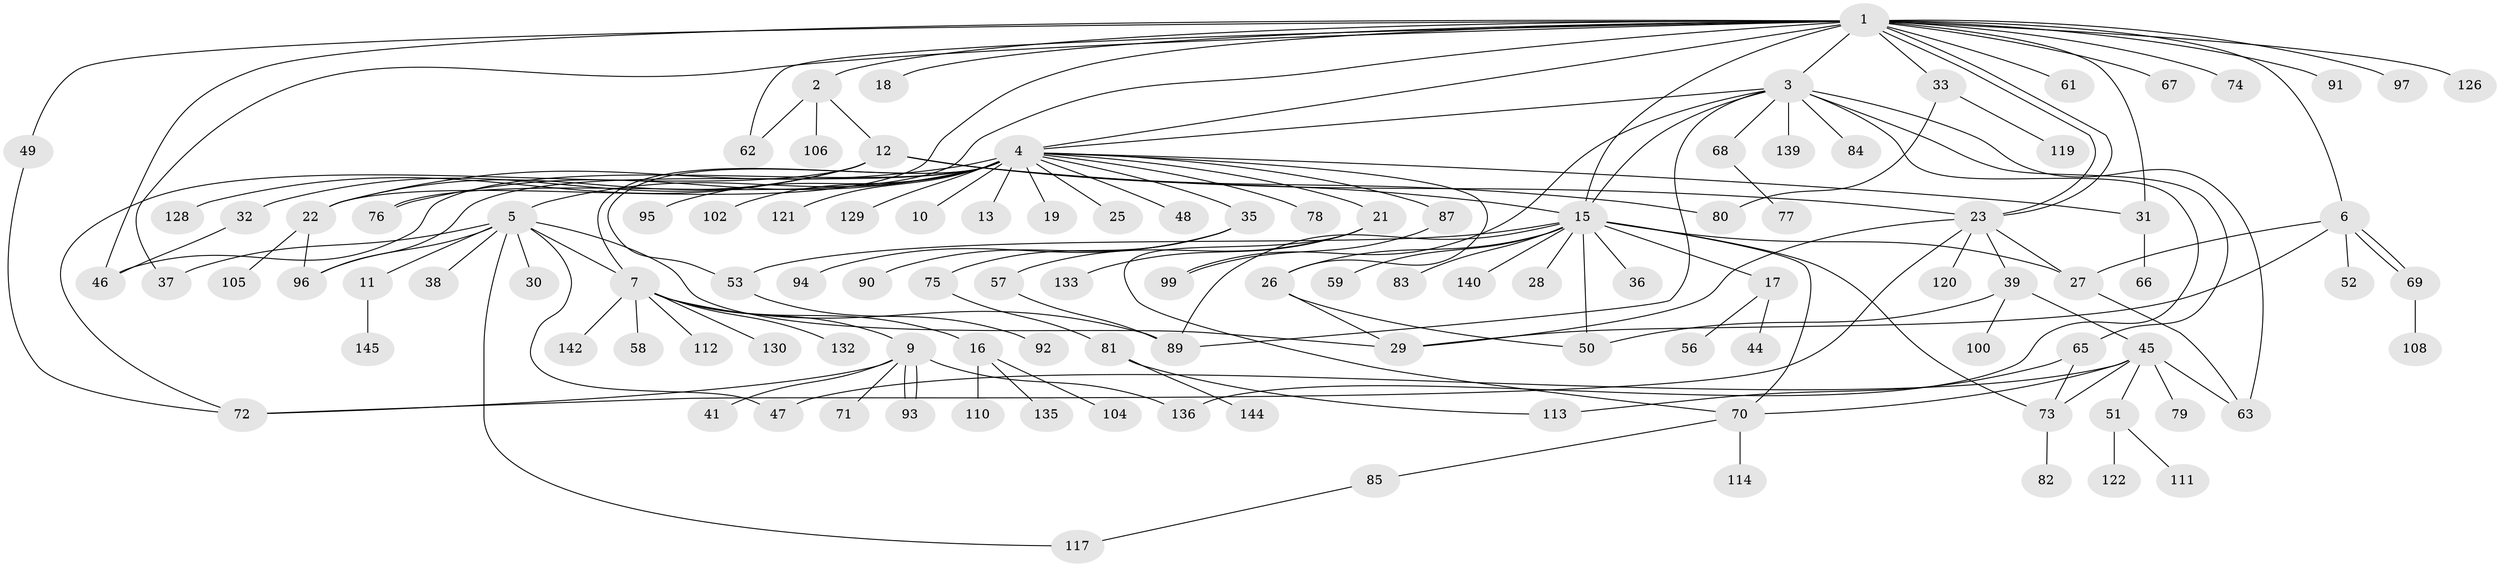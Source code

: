 // Generated by graph-tools (version 1.1) at 2025/23/03/03/25 07:23:53]
// undirected, 113 vertices, 157 edges
graph export_dot {
graph [start="1"]
  node [color=gray90,style=filled];
  1 [super="+34"];
  2 [super="+14"];
  3 [super="+24"];
  4 [super="+137"];
  5 [super="+98"];
  6 [super="+40"];
  7 [super="+8"];
  9 [super="+20"];
  10;
  11;
  12 [super="+64"];
  13;
  15 [super="+43"];
  16 [super="+60"];
  17 [super="+141"];
  18;
  19;
  21 [super="+42"];
  22 [super="+101"];
  23 [super="+86"];
  25;
  26;
  27;
  28;
  29 [super="+103"];
  30;
  31 [super="+143"];
  32;
  33 [super="+55"];
  35 [super="+134"];
  36;
  37 [super="+118"];
  38;
  39 [super="+115"];
  41;
  44;
  45 [super="+54"];
  46 [super="+131"];
  47;
  48;
  49;
  50;
  51;
  52;
  53;
  56;
  57;
  58;
  59;
  61;
  62;
  63;
  65;
  66;
  67;
  68;
  69 [super="+109"];
  70 [super="+88"];
  71;
  72 [super="+124"];
  73;
  74;
  75;
  76;
  77;
  78 [super="+138"];
  79;
  80 [super="+123"];
  81;
  82;
  83;
  84;
  85;
  87;
  89 [super="+127"];
  90;
  91;
  92;
  93;
  94;
  95;
  96 [super="+107"];
  97;
  99;
  100;
  102;
  104;
  105;
  106 [super="+116"];
  108;
  110;
  111;
  112;
  113;
  114;
  117;
  119;
  120;
  121 [super="+125"];
  122;
  126;
  128;
  129;
  130;
  132;
  133;
  135;
  136;
  139;
  140;
  142;
  144;
  145;
  1 -- 2;
  1 -- 3;
  1 -- 4;
  1 -- 6;
  1 -- 15;
  1 -- 18;
  1 -- 22;
  1 -- 23;
  1 -- 23;
  1 -- 31;
  1 -- 33;
  1 -- 49;
  1 -- 61;
  1 -- 62;
  1 -- 67;
  1 -- 74;
  1 -- 76;
  1 -- 91;
  1 -- 97;
  1 -- 126;
  1 -- 37;
  1 -- 46;
  2 -- 12;
  2 -- 62;
  2 -- 106;
  3 -- 4;
  3 -- 15;
  3 -- 63;
  3 -- 65;
  3 -- 99;
  3 -- 136;
  3 -- 139;
  3 -- 84;
  3 -- 68;
  3 -- 89;
  4 -- 5;
  4 -- 7;
  4 -- 10;
  4 -- 13;
  4 -- 19;
  4 -- 21;
  4 -- 25;
  4 -- 26;
  4 -- 31;
  4 -- 35;
  4 -- 46;
  4 -- 48;
  4 -- 53;
  4 -- 76;
  4 -- 78;
  4 -- 87;
  4 -- 95;
  4 -- 102;
  4 -- 121;
  4 -- 129;
  4 -- 96;
  4 -- 22;
  5 -- 11;
  5 -- 29;
  5 -- 30;
  5 -- 37;
  5 -- 38;
  5 -- 47;
  5 -- 96;
  5 -- 117;
  5 -- 7;
  6 -- 27;
  6 -- 29;
  6 -- 52;
  6 -- 69;
  6 -- 69;
  7 -- 9;
  7 -- 58;
  7 -- 112;
  7 -- 130;
  7 -- 16;
  7 -- 132;
  7 -- 89;
  7 -- 142;
  9 -- 41;
  9 -- 71;
  9 -- 72;
  9 -- 93;
  9 -- 93;
  9 -- 136;
  11 -- 145;
  12 -- 15;
  12 -- 32;
  12 -- 72;
  12 -- 128;
  12 -- 23;
  12 -- 22;
  12 -- 80;
  15 -- 17;
  15 -- 26 [weight=2];
  15 -- 28;
  15 -- 36;
  15 -- 73;
  15 -- 83;
  15 -- 89 [weight=2];
  15 -- 140;
  15 -- 70;
  15 -- 59;
  15 -- 50;
  15 -- 53;
  15 -- 27;
  16 -- 104;
  16 -- 135;
  16 -- 110;
  17 -- 44;
  17 -- 56;
  21 -- 57;
  21 -- 133;
  21 -- 70;
  22 -- 96;
  22 -- 105;
  23 -- 27;
  23 -- 39;
  23 -- 120;
  23 -- 72;
  23 -- 29;
  26 -- 29;
  26 -- 50;
  27 -- 63;
  31 -- 66;
  32 -- 46;
  33 -- 80;
  33 -- 119;
  35 -- 75;
  35 -- 90;
  35 -- 94;
  39 -- 45;
  39 -- 100;
  39 -- 50;
  45 -- 47;
  45 -- 51;
  45 -- 63;
  45 -- 73;
  45 -- 79;
  45 -- 70;
  49 -- 72;
  51 -- 111;
  51 -- 122;
  53 -- 92;
  57 -- 89;
  65 -- 73;
  65 -- 113;
  68 -- 77;
  69 -- 108;
  70 -- 85;
  70 -- 114;
  73 -- 82;
  75 -- 81;
  81 -- 113;
  81 -- 144;
  85 -- 117;
  87 -- 99;
}
